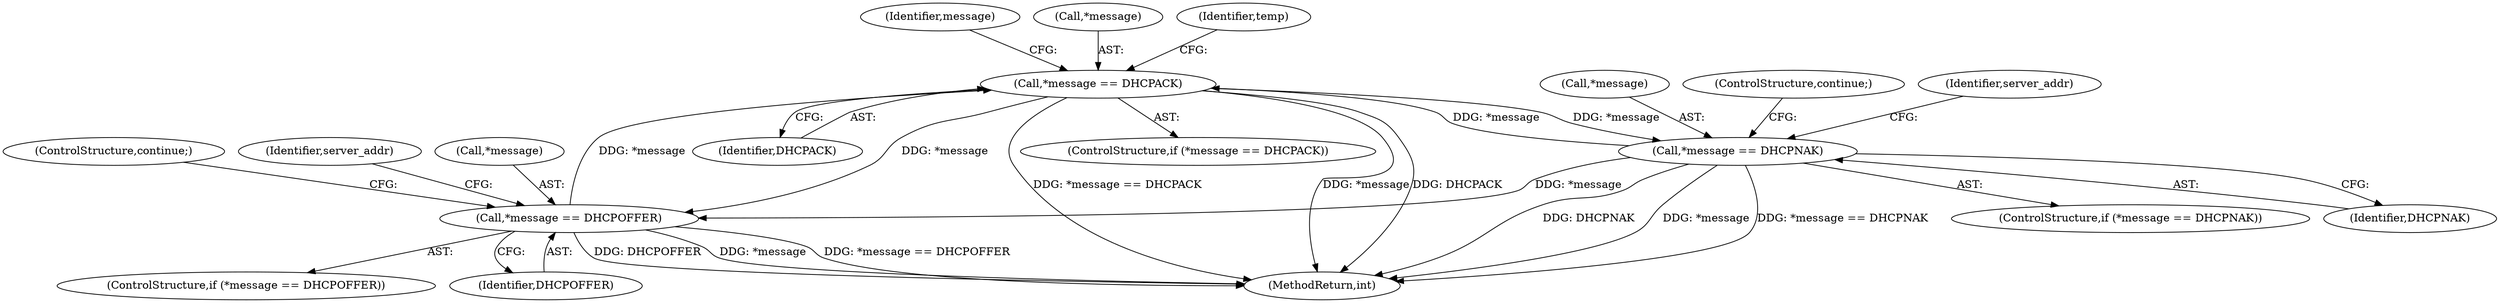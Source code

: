 digraph "0_busybox_6d3b4bb24da9a07c263f3c1acf8df85382ff562c@pointer" {
"1001049" [label="(Call,*message == DHCPACK)"];
"1001000" [label="(Call,*message == DHCPOFFER)"];
"1001049" [label="(Call,*message == DHCPACK)"];
"1001240" [label="(Call,*message == DHCPNAK)"];
"1001243" [label="(Identifier,DHCPNAK)"];
"1001239" [label="(ControlStructure,if (*message == DHCPNAK))"];
"1001241" [label="(Call,*message)"];
"1001007" [label="(Identifier,server_addr)"];
"1001312" [label="(ControlStructure,continue;)"];
"1001242" [label="(Identifier,message)"];
"1001240" [label="(Call,*message == DHCPNAK)"];
"1001052" [label="(Identifier,DHCPACK)"];
"1001050" [label="(Call,*message)"];
"1001331" [label="(MethodReturn,int)"];
"1001059" [label="(Identifier,temp)"];
"1000999" [label="(ControlStructure,if (*message == DHCPOFFER))"];
"1001001" [label="(Call,*message)"];
"1001043" [label="(ControlStructure,continue;)"];
"1001003" [label="(Identifier,DHCPOFFER)"];
"1001000" [label="(Call,*message == DHCPOFFER)"];
"1001048" [label="(ControlStructure,if (*message == DHCPACK))"];
"1001247" [label="(Identifier,server_addr)"];
"1001049" [label="(Call,*message == DHCPACK)"];
"1001049" -> "1001048"  [label="AST: "];
"1001049" -> "1001052"  [label="CFG: "];
"1001050" -> "1001049"  [label="AST: "];
"1001052" -> "1001049"  [label="AST: "];
"1001059" -> "1001049"  [label="CFG: "];
"1001242" -> "1001049"  [label="CFG: "];
"1001049" -> "1001331"  [label="DDG: *message == DHCPACK"];
"1001049" -> "1001331"  [label="DDG: *message"];
"1001049" -> "1001331"  [label="DDG: DHCPACK"];
"1001049" -> "1001000"  [label="DDG: *message"];
"1001000" -> "1001049"  [label="DDG: *message"];
"1001240" -> "1001049"  [label="DDG: *message"];
"1001049" -> "1001240"  [label="DDG: *message"];
"1001000" -> "1000999"  [label="AST: "];
"1001000" -> "1001003"  [label="CFG: "];
"1001001" -> "1001000"  [label="AST: "];
"1001003" -> "1001000"  [label="AST: "];
"1001007" -> "1001000"  [label="CFG: "];
"1001043" -> "1001000"  [label="CFG: "];
"1001000" -> "1001331"  [label="DDG: DHCPOFFER"];
"1001000" -> "1001331"  [label="DDG: *message"];
"1001000" -> "1001331"  [label="DDG: *message == DHCPOFFER"];
"1001240" -> "1001000"  [label="DDG: *message"];
"1001240" -> "1001239"  [label="AST: "];
"1001240" -> "1001243"  [label="CFG: "];
"1001241" -> "1001240"  [label="AST: "];
"1001243" -> "1001240"  [label="AST: "];
"1001247" -> "1001240"  [label="CFG: "];
"1001312" -> "1001240"  [label="CFG: "];
"1001240" -> "1001331"  [label="DDG: DHCPNAK"];
"1001240" -> "1001331"  [label="DDG: *message"];
"1001240" -> "1001331"  [label="DDG: *message == DHCPNAK"];
}
